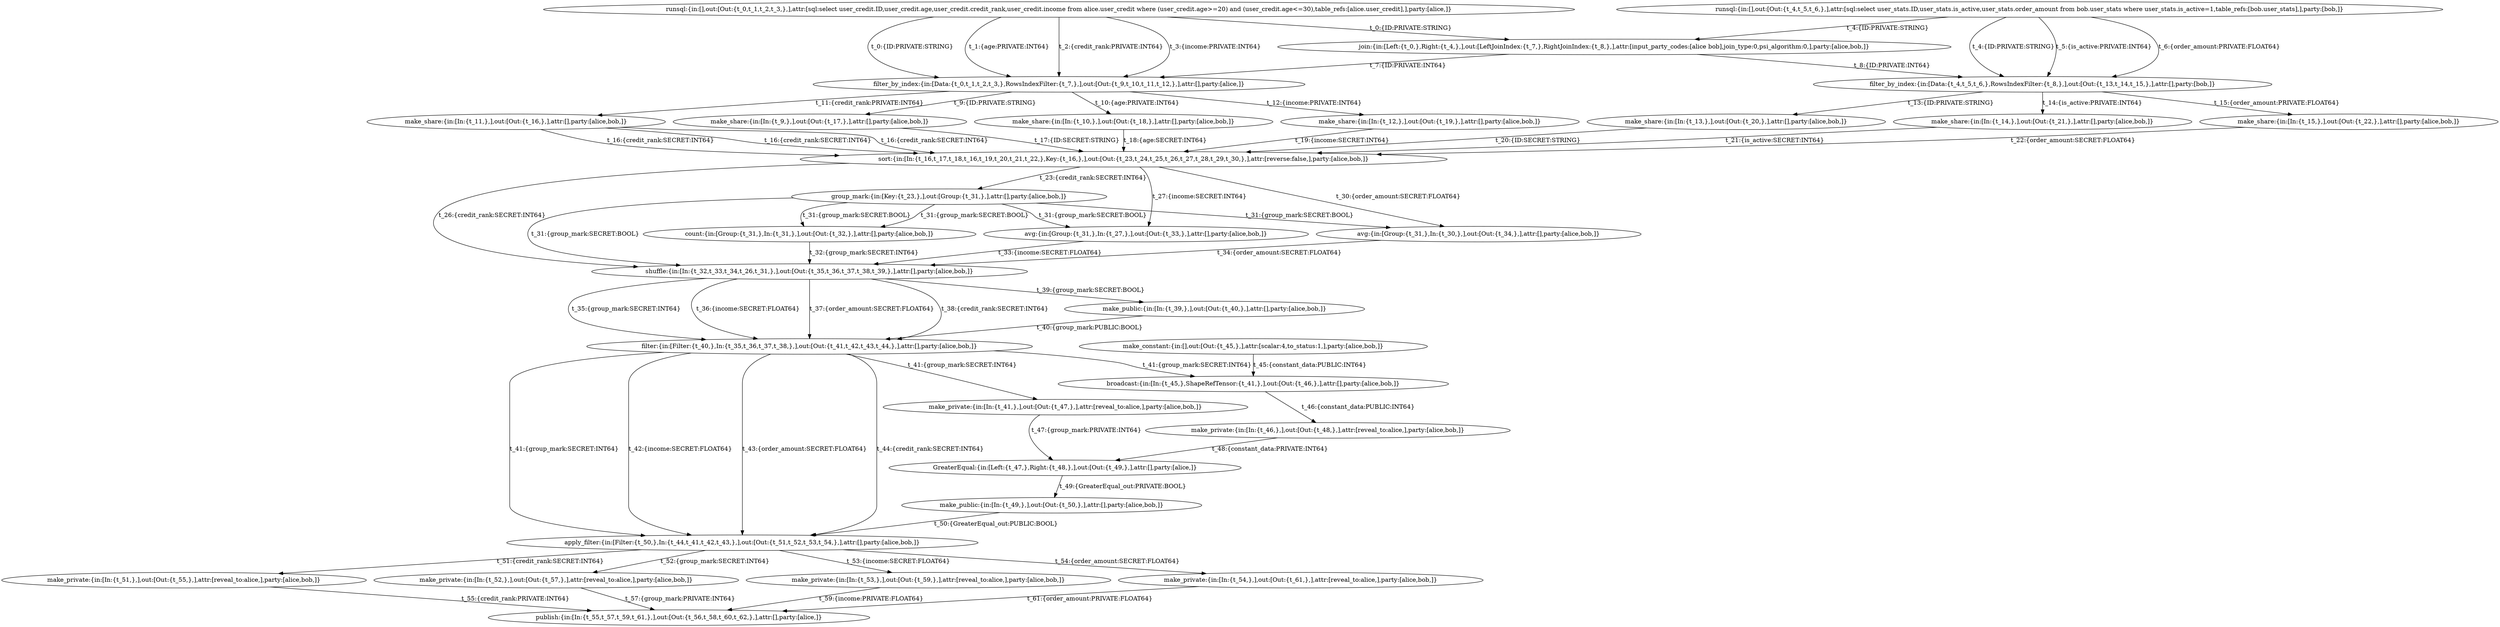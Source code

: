 digraph G {
0 [label="runsql:{in:[],out:[Out:{t_0,t_1,t_2,t_3,},],attr:[sql:select user_credit.ID,user_credit.age,user_credit.credit_rank,user_credit.income from alice.user_credit where (user_credit.age>=20) and (user_credit.age<=30),table_refs:[alice.user_credit],],party:[alice,]}"]
1 [label="runsql:{in:[],out:[Out:{t_4,t_5,t_6,},],attr:[sql:select user_stats.ID,user_stats.is_active,user_stats.order_amount from bob.user_stats where user_stats.is_active=1,table_refs:[bob.user_stats],],party:[bob,]}"]
2 [label="join:{in:[Left:{t_0,},Right:{t_4,},],out:[LeftJoinIndex:{t_7,},RightJoinIndex:{t_8,},],attr:[input_party_codes:[alice bob],join_type:0,psi_algorithm:0,],party:[alice,bob,]}"]
3 [label="filter_by_index:{in:[Data:{t_0,t_1,t_2,t_3,},RowsIndexFilter:{t_7,},],out:[Out:{t_9,t_10,t_11,t_12,},],attr:[],party:[alice,]}"]
4 [label="filter_by_index:{in:[Data:{t_4,t_5,t_6,},RowsIndexFilter:{t_8,},],out:[Out:{t_13,t_14,t_15,},],attr:[],party:[bob,]}"]
5 [label="make_share:{in:[In:{t_11,},],out:[Out:{t_16,},],attr:[],party:[alice,bob,]}"]
6 [label="make_share:{in:[In:{t_9,},],out:[Out:{t_17,},],attr:[],party:[alice,bob,]}"]
7 [label="make_share:{in:[In:{t_10,},],out:[Out:{t_18,},],attr:[],party:[alice,bob,]}"]
8 [label="make_share:{in:[In:{t_12,},],out:[Out:{t_19,},],attr:[],party:[alice,bob,]}"]
9 [label="make_share:{in:[In:{t_13,},],out:[Out:{t_20,},],attr:[],party:[alice,bob,]}"]
10 [label="make_share:{in:[In:{t_14,},],out:[Out:{t_21,},],attr:[],party:[alice,bob,]}"]
11 [label="make_share:{in:[In:{t_15,},],out:[Out:{t_22,},],attr:[],party:[alice,bob,]}"]
12 [label="sort:{in:[In:{t_16,t_17,t_18,t_16,t_19,t_20,t_21,t_22,},Key:{t_16,},],out:[Out:{t_23,t_24,t_25,t_26,t_27,t_28,t_29,t_30,},],attr:[reverse:false,],party:[alice,bob,]}"]
13 [label="group_mark:{in:[Key:{t_23,},],out:[Group:{t_31,},],attr:[],party:[alice,bob,]}"]
14 [label="count:{in:[Group:{t_31,},In:{t_31,},],out:[Out:{t_32,},],attr:[],party:[alice,bob,]}"]
15 [label="avg:{in:[Group:{t_31,},In:{t_27,},],out:[Out:{t_33,},],attr:[],party:[alice,bob,]}"]
16 [label="avg:{in:[Group:{t_31,},In:{t_30,},],out:[Out:{t_34,},],attr:[],party:[alice,bob,]}"]
17 [label="shuffle:{in:[In:{t_32,t_33,t_34,t_26,t_31,},],out:[Out:{t_35,t_36,t_37,t_38,t_39,},],attr:[],party:[alice,bob,]}"]
18 [label="make_public:{in:[In:{t_39,},],out:[Out:{t_40,},],attr:[],party:[alice,bob,]}"]
19 [label="filter:{in:[Filter:{t_40,},In:{t_35,t_36,t_37,t_38,},],out:[Out:{t_41,t_42,t_43,t_44,},],attr:[],party:[alice,bob,]}"]
20 [label="make_constant:{in:[],out:[Out:{t_45,},],attr:[scalar:4,to_status:1,],party:[alice,bob,]}"]
21 [label="broadcast:{in:[In:{t_45,},ShapeRefTensor:{t_41,},],out:[Out:{t_46,},],attr:[],party:[alice,bob,]}"]
22 [label="make_private:{in:[In:{t_41,},],out:[Out:{t_47,},],attr:[reveal_to:alice,],party:[alice,bob,]}"]
23 [label="make_private:{in:[In:{t_46,},],out:[Out:{t_48,},],attr:[reveal_to:alice,],party:[alice,bob,]}"]
24 [label="GreaterEqual:{in:[Left:{t_47,},Right:{t_48,},],out:[Out:{t_49,},],attr:[],party:[alice,]}"]
25 [label="make_public:{in:[In:{t_49,},],out:[Out:{t_50,},],attr:[],party:[alice,bob,]}"]
26 [label="apply_filter:{in:[Filter:{t_50,},In:{t_44,t_41,t_42,t_43,},],out:[Out:{t_51,t_52,t_53,t_54,},],attr:[],party:[alice,bob,]}"]
27 [label="make_private:{in:[In:{t_51,},],out:[Out:{t_55,},],attr:[reveal_to:alice,],party:[alice,bob,]}"]
28 [label="make_private:{in:[In:{t_52,},],out:[Out:{t_57,},],attr:[reveal_to:alice,],party:[alice,bob,]}"]
29 [label="make_private:{in:[In:{t_53,},],out:[Out:{t_59,},],attr:[reveal_to:alice,],party:[alice,bob,]}"]
30 [label="make_private:{in:[In:{t_54,},],out:[Out:{t_61,},],attr:[reveal_to:alice,],party:[alice,bob,]}"]
31 [label="publish:{in:[In:{t_55,t_57,t_59,t_61,},],out:[Out:{t_56,t_58,t_60,t_62,},],attr:[],party:[alice,]}"]
0 -> 2 [label = "t_0:{ID:PRIVATE:STRING}"]
0 -> 3 [label = "t_0:{ID:PRIVATE:STRING}"]
0 -> 3 [label = "t_1:{age:PRIVATE:INT64}"]
0 -> 3 [label = "t_2:{credit_rank:PRIVATE:INT64}"]
0 -> 3 [label = "t_3:{income:PRIVATE:INT64}"]
1 -> 2 [label = "t_4:{ID:PRIVATE:STRING}"]
1 -> 4 [label = "t_4:{ID:PRIVATE:STRING}"]
1 -> 4 [label = "t_5:{is_active:PRIVATE:INT64}"]
1 -> 4 [label = "t_6:{order_amount:PRIVATE:FLOAT64}"]
10 -> 12 [label = "t_21:{is_active:SECRET:INT64}"]
11 -> 12 [label = "t_22:{order_amount:SECRET:FLOAT64}"]
12 -> 13 [label = "t_23:{credit_rank:SECRET:INT64}"]
12 -> 15 [label = "t_27:{income:SECRET:INT64}"]
12 -> 16 [label = "t_30:{order_amount:SECRET:FLOAT64}"]
12 -> 17 [label = "t_26:{credit_rank:SECRET:INT64}"]
13 -> 14 [label = "t_31:{group_mark:SECRET:BOOL}"]
13 -> 14 [label = "t_31:{group_mark:SECRET:BOOL}"]
13 -> 15 [label = "t_31:{group_mark:SECRET:BOOL}"]
13 -> 16 [label = "t_31:{group_mark:SECRET:BOOL}"]
13 -> 17 [label = "t_31:{group_mark:SECRET:BOOL}"]
14 -> 17 [label = "t_32:{group_mark:SECRET:INT64}"]
15 -> 17 [label = "t_33:{income:SECRET:FLOAT64}"]
16 -> 17 [label = "t_34:{order_amount:SECRET:FLOAT64}"]
17 -> 18 [label = "t_39:{group_mark:SECRET:BOOL}"]
17 -> 19 [label = "t_35:{group_mark:SECRET:INT64}"]
17 -> 19 [label = "t_36:{income:SECRET:FLOAT64}"]
17 -> 19 [label = "t_37:{order_amount:SECRET:FLOAT64}"]
17 -> 19 [label = "t_38:{credit_rank:SECRET:INT64}"]
18 -> 19 [label = "t_40:{group_mark:PUBLIC:BOOL}"]
19 -> 21 [label = "t_41:{group_mark:SECRET:INT64}"]
19 -> 22 [label = "t_41:{group_mark:SECRET:INT64}"]
19 -> 26 [label = "t_41:{group_mark:SECRET:INT64}"]
19 -> 26 [label = "t_42:{income:SECRET:FLOAT64}"]
19 -> 26 [label = "t_43:{order_amount:SECRET:FLOAT64}"]
19 -> 26 [label = "t_44:{credit_rank:SECRET:INT64}"]
2 -> 3 [label = "t_7:{ID:PRIVATE:INT64}"]
2 -> 4 [label = "t_8:{ID:PRIVATE:INT64}"]
20 -> 21 [label = "t_45:{constant_data:PUBLIC:INT64}"]
21 -> 23 [label = "t_46:{constant_data:PUBLIC:INT64}"]
22 -> 24 [label = "t_47:{group_mark:PRIVATE:INT64}"]
23 -> 24 [label = "t_48:{constant_data:PRIVATE:INT64}"]
24 -> 25 [label = "t_49:{GreaterEqual_out:PRIVATE:BOOL}"]
25 -> 26 [label = "t_50:{GreaterEqual_out:PUBLIC:BOOL}"]
26 -> 27 [label = "t_51:{credit_rank:SECRET:INT64}"]
26 -> 28 [label = "t_52:{group_mark:SECRET:INT64}"]
26 -> 29 [label = "t_53:{income:SECRET:FLOAT64}"]
26 -> 30 [label = "t_54:{order_amount:SECRET:FLOAT64}"]
27 -> 31 [label = "t_55:{credit_rank:PRIVATE:INT64}"]
28 -> 31 [label = "t_57:{group_mark:PRIVATE:INT64}"]
29 -> 31 [label = "t_59:{income:PRIVATE:FLOAT64}"]
3 -> 5 [label = "t_11:{credit_rank:PRIVATE:INT64}"]
3 -> 6 [label = "t_9:{ID:PRIVATE:STRING}"]
3 -> 7 [label = "t_10:{age:PRIVATE:INT64}"]
3 -> 8 [label = "t_12:{income:PRIVATE:INT64}"]
30 -> 31 [label = "t_61:{order_amount:PRIVATE:FLOAT64}"]
4 -> 10 [label = "t_14:{is_active:PRIVATE:INT64}"]
4 -> 11 [label = "t_15:{order_amount:PRIVATE:FLOAT64}"]
4 -> 9 [label = "t_13:{ID:PRIVATE:STRING}"]
5 -> 12 [label = "t_16:{credit_rank:SECRET:INT64}"]
5 -> 12 [label = "t_16:{credit_rank:SECRET:INT64}"]
5 -> 12 [label = "t_16:{credit_rank:SECRET:INT64}"]
6 -> 12 [label = "t_17:{ID:SECRET:STRING}"]
7 -> 12 [label = "t_18:{age:SECRET:INT64}"]
8 -> 12 [label = "t_19:{income:SECRET:INT64}"]
9 -> 12 [label = "t_20:{ID:SECRET:STRING}"]
}